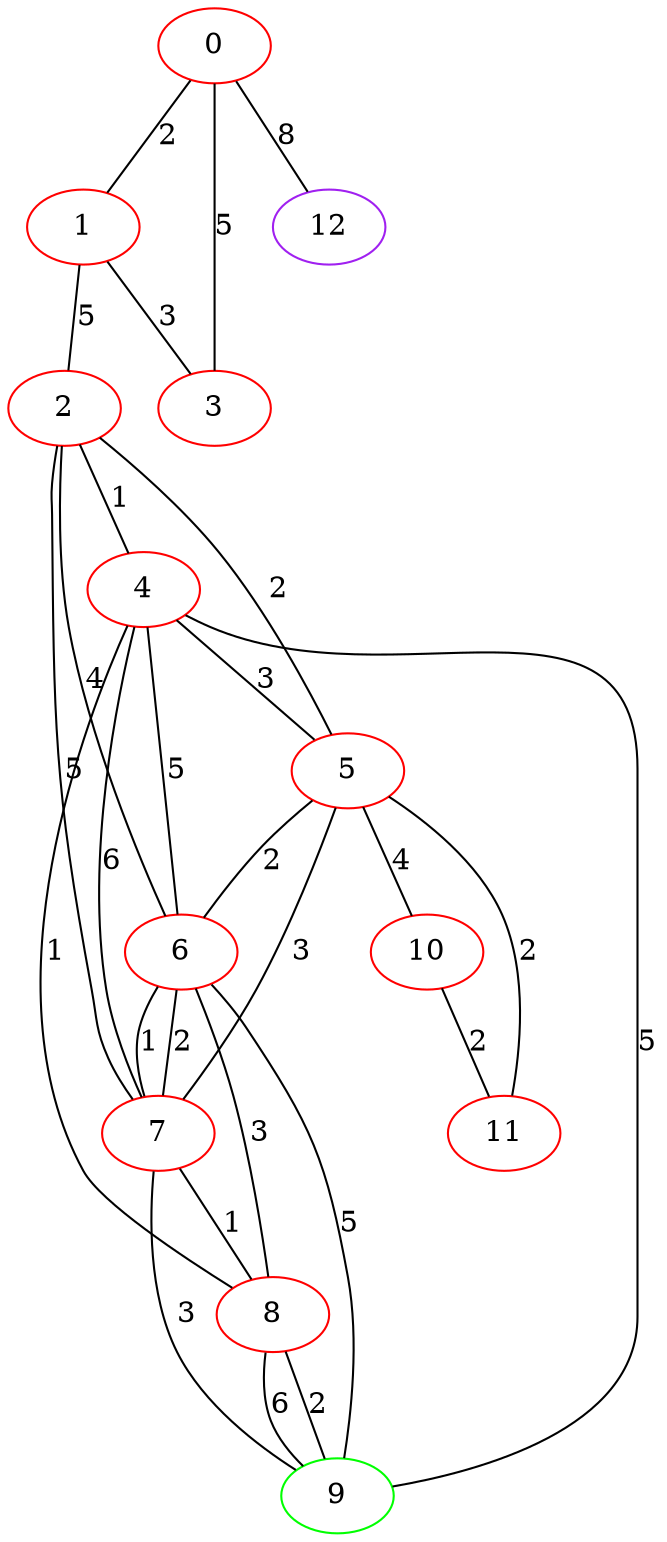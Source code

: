 graph "" {
0 [color=red, weight=1];
1 [color=red, weight=1];
2 [color=red, weight=1];
3 [color=red, weight=1];
4 [color=red, weight=1];
5 [color=red, weight=1];
6 [color=red, weight=1];
7 [color=red, weight=1];
8 [color=red, weight=1];
9 [color=green, weight=2];
10 [color=red, weight=1];
11 [color=red, weight=1];
12 [color=purple, weight=4];
0 -- 1  [key=0, label=2];
0 -- 3  [key=0, label=5];
0 -- 12  [key=0, label=8];
1 -- 2  [key=0, label=5];
1 -- 3  [key=0, label=3];
2 -- 4  [key=0, label=1];
2 -- 5  [key=0, label=2];
2 -- 6  [key=0, label=4];
2 -- 7  [key=0, label=5];
4 -- 5  [key=0, label=3];
4 -- 6  [key=0, label=5];
4 -- 7  [key=0, label=6];
4 -- 8  [key=0, label=1];
4 -- 9  [key=0, label=5];
5 -- 6  [key=0, label=2];
5 -- 7  [key=0, label=3];
5 -- 10  [key=0, label=4];
5 -- 11  [key=0, label=2];
6 -- 7  [key=0, label=2];
6 -- 7  [key=1, label=1];
6 -- 8  [key=0, label=3];
6 -- 9  [key=0, label=5];
7 -- 8  [key=0, label=1];
7 -- 9  [key=0, label=3];
8 -- 9  [key=0, label=6];
8 -- 9  [key=1, label=2];
10 -- 11  [key=0, label=2];
}
